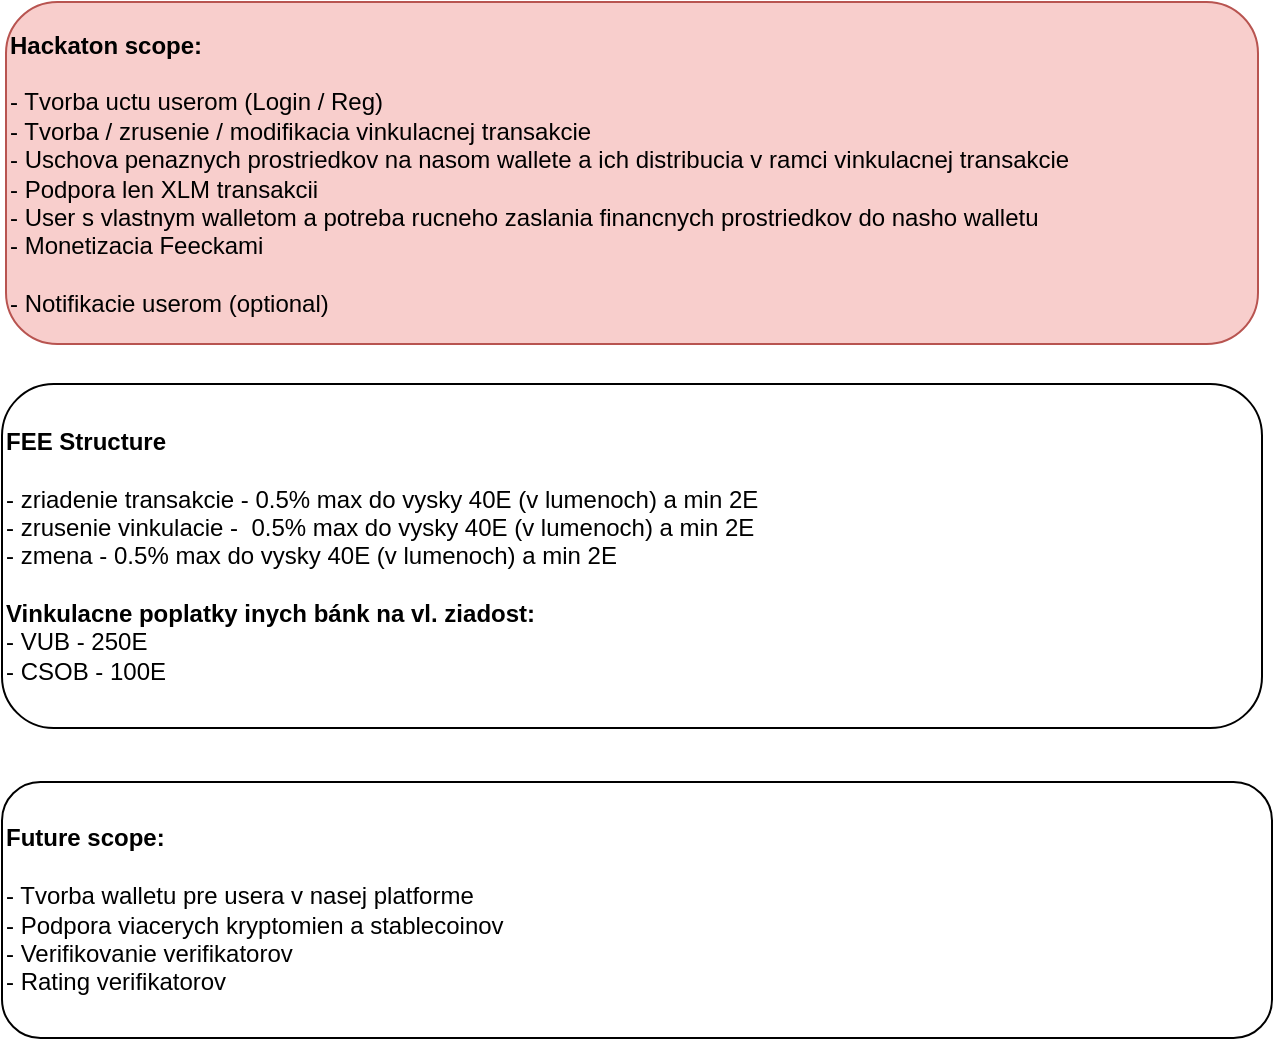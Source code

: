 <mxfile version="13.10.1" type="github"><diagram id="Vy7ZrnSyouYQ43KLv4Ws" name="Scope"><mxGraphModel dx="1426" dy="804" grid="0" gridSize="10" guides="1" tooltips="1" connect="1" arrows="1" fold="1" page="1" pageScale="1" pageWidth="827" pageHeight="1169" math="0" shadow="0"><root><mxCell id="0"/><mxCell id="1" parent="0"/><mxCell id="EIoAKU2D7q0S8fvF5t7S-1" value="&lt;b&gt;Future scope:&lt;br&gt;&lt;/b&gt;&lt;br&gt;- Tvorba walletu pre usera v nasej platforme&lt;br&gt;- Podpora viacerych kryptomien a stablecoinov&lt;br&gt;- Verifikovanie verifikatorov&lt;br&gt;- Rating verifikatorov" style="rounded=1;whiteSpace=wrap;html=1;align=left;" vertex="1" parent="1"><mxGeometry x="63" y="490" width="635" height="128" as="geometry"/></mxCell><mxCell id="EIoAKU2D7q0S8fvF5t7S-2" value="&lt;b&gt;Hackaton scope:&lt;/b&gt;&lt;br&gt;&lt;br&gt;- Tvorba uctu userom (Login / Reg)&lt;br&gt;- Tvorba / zrusenie / modifikacia vinkulacnej transakcie&lt;br&gt;- Uschova penaznych prostriedkov na nasom wallete a ich distribucia v ramci vinkulacnej transakcie&lt;br&gt;- Podpora len XLM transakcii&lt;br&gt;- User s vlastnym walletom a potreba rucneho zaslania financnych prostriedkov do nasho walletu&lt;br&gt;- Monetizacia Feeckami&lt;br&gt;&lt;br&gt;- Notifikacie userom (optional)" style="rounded=1;whiteSpace=wrap;html=1;align=left;fillColor=#f8cecc;strokeColor=#b85450;" vertex="1" parent="1"><mxGeometry x="65" y="100" width="626" height="171" as="geometry"/></mxCell><mxCell id="uy9OQJ83FlngZsV10eMi-2" value="&lt;b&gt;FEE Structure&lt;br&gt;&lt;/b&gt;&lt;br&gt;- zriadenie transakcie - 0.5% max do vysky 40E (v lumenoch) a min 2E&lt;br&gt;- zrusenie vinkulacie -&amp;nbsp; 0.5% max do vysky 40E (v lumenoch) a min 2E&lt;br&gt;- zmena - 0.5% max do vysky 40E (v lumenoch) a min 2E&lt;br&gt;&lt;br&gt;&lt;b&gt;Vinkulacne poplatky inych bánk na vl. ziadost:&lt;/b&gt;&lt;br&gt;- VUB - 250E&lt;br&gt;- CSOB - 100E" style="rounded=1;whiteSpace=wrap;html=1;align=left;glass=0;" vertex="1" parent="1"><mxGeometry x="63" y="291" width="630" height="172" as="geometry"/></mxCell></root></mxGraphModel></diagram></mxfile>
